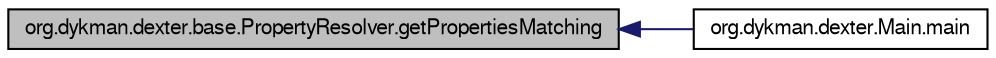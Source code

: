 digraph G
{
  bgcolor="transparent";
  edge [fontname="FreeSans",fontsize=10,labelfontname="FreeSans",labelfontsize=10];
  node [fontname="FreeSans",fontsize=10,shape=record];
  rankdir=LR;
  Node1 [label="org.dykman.dexter.base.PropertyResolver.getPropertiesMatching",height=0.2,width=0.4,color="black", fillcolor="grey75", style="filled" fontcolor="black"];
  Node1 -> Node2 [dir=back,color="midnightblue",fontsize=10,style="solid",fontname="FreeSans"];
  Node2 [label="org.dykman.dexter.Main.main",height=0.2,width=0.4,color="black",URL="$classorg_1_1dykman_1_1dexter_1_1Main.html#fc3c9a8199e389b549a761b27932657a"];
}
